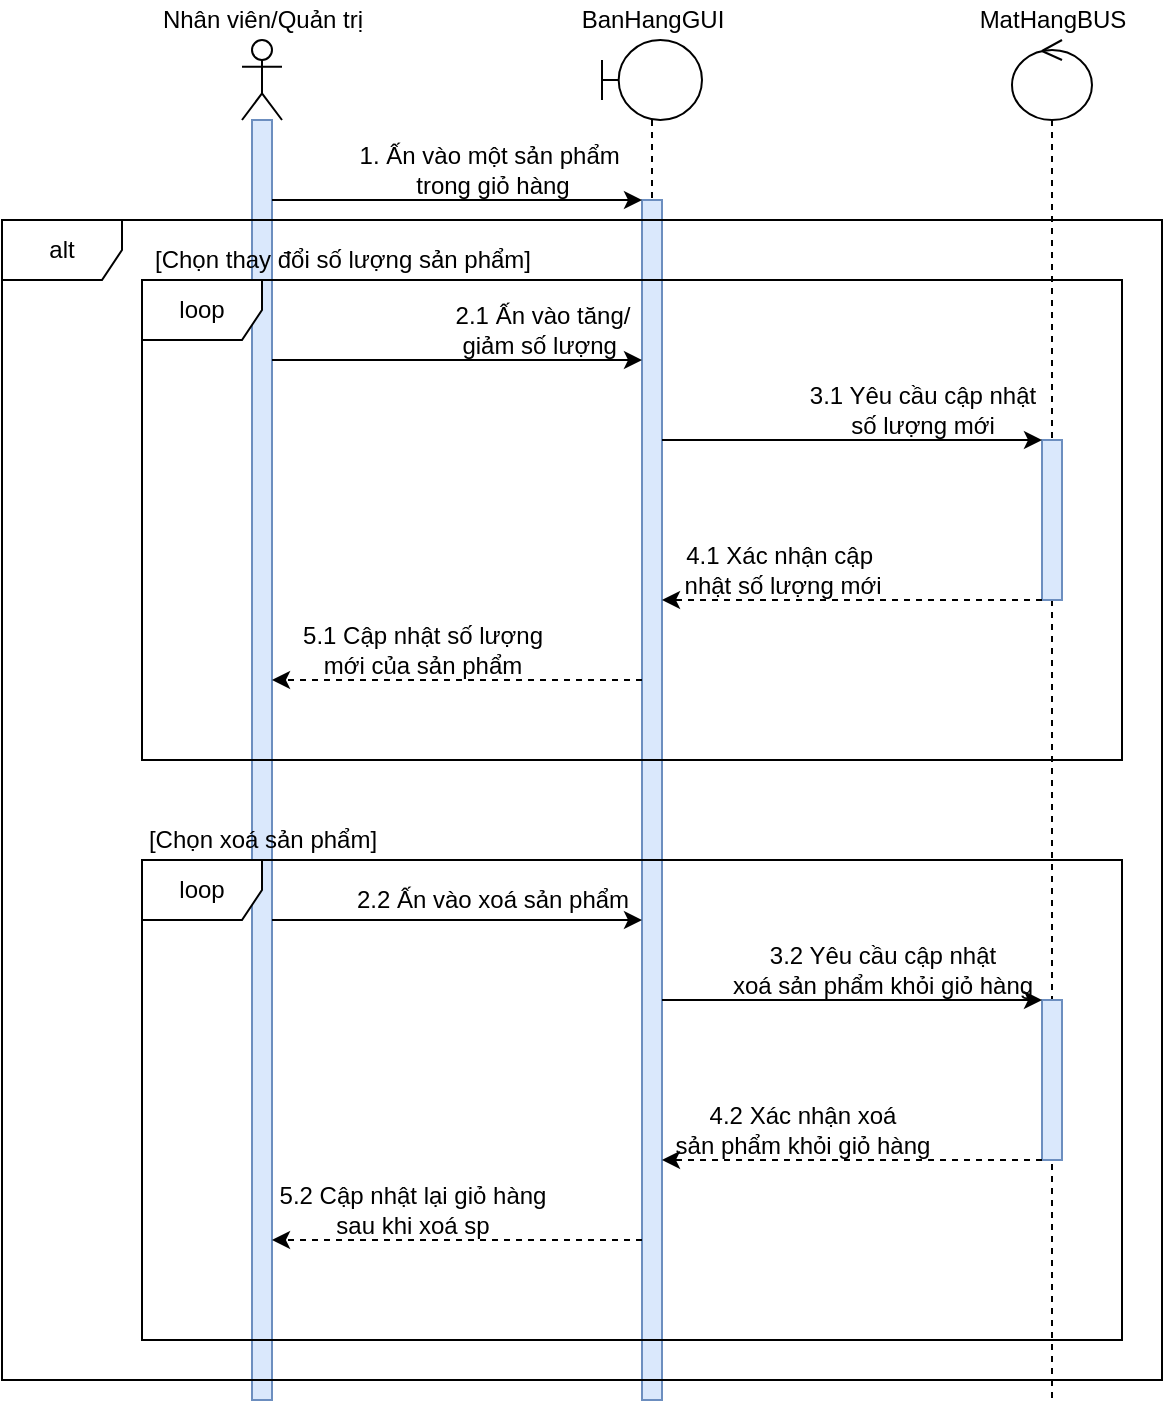 <mxfile version="16.5.1" type="device"><diagram id="u0hKsZXPfIuquh2E1AJ1" name="Page-1"><mxGraphModel dx="903" dy="599" grid="1" gridSize="10" guides="1" tooltips="1" connect="1" arrows="1" fold="1" page="1" pageScale="1" pageWidth="850" pageHeight="1100" math="0" shadow="0"><root><mxCell id="0"/><mxCell id="1" parent="0"/><mxCell id="mASayGv8R-fwNBCp4ERM-1" value="" style="shape=umlLifeline;participant=umlActor;perimeter=lifelinePerimeter;whiteSpace=wrap;html=1;container=1;collapsible=0;recursiveResize=0;verticalAlign=top;spacingTop=36;outlineConnect=0;" vertex="1" parent="1"><mxGeometry x="130" y="280" width="20" height="680" as="geometry"/></mxCell><mxCell id="mASayGv8R-fwNBCp4ERM-2" value="" style="html=1;points=[];perimeter=orthogonalPerimeter;fillColor=#dae8fc;strokeColor=#6c8ebf;" vertex="1" parent="mASayGv8R-fwNBCp4ERM-1"><mxGeometry x="5" y="40" width="10" height="640" as="geometry"/></mxCell><mxCell id="mASayGv8R-fwNBCp4ERM-3" value="Nhân viên/Quản trị" style="text;html=1;align=center;verticalAlign=middle;resizable=0;points=[];autosize=1;strokeColor=none;fillColor=none;" vertex="1" parent="1"><mxGeometry x="80" y="260" width="120" height="20" as="geometry"/></mxCell><mxCell id="mASayGv8R-fwNBCp4ERM-4" value="" style="shape=umlLifeline;participant=umlBoundary;perimeter=lifelinePerimeter;whiteSpace=wrap;html=1;container=1;collapsible=0;recursiveResize=0;verticalAlign=top;spacingTop=36;outlineConnect=0;" vertex="1" parent="1"><mxGeometry x="310" y="280" width="50" height="680" as="geometry"/></mxCell><mxCell id="mASayGv8R-fwNBCp4ERM-5" value="" style="html=1;points=[];perimeter=orthogonalPerimeter;fillColor=#dae8fc;strokeColor=#6c8ebf;" vertex="1" parent="mASayGv8R-fwNBCp4ERM-4"><mxGeometry x="20" y="80" width="10" height="600" as="geometry"/></mxCell><mxCell id="mASayGv8R-fwNBCp4ERM-7" value="" style="shape=umlLifeline;participant=umlControl;perimeter=lifelinePerimeter;whiteSpace=wrap;html=1;container=1;collapsible=0;recursiveResize=0;verticalAlign=top;spacingTop=36;outlineConnect=0;" vertex="1" parent="1"><mxGeometry x="515" y="280" width="40" height="680" as="geometry"/></mxCell><mxCell id="mASayGv8R-fwNBCp4ERM-8" value="" style="html=1;points=[];perimeter=orthogonalPerimeter;fillColor=#dae8fc;strokeColor=#6c8ebf;" vertex="1" parent="mASayGv8R-fwNBCp4ERM-7"><mxGeometry x="15" y="200" width="10" height="80" as="geometry"/></mxCell><mxCell id="mASayGv8R-fwNBCp4ERM-62" value="" style="html=1;points=[];perimeter=orthogonalPerimeter;fillColor=#dae8fc;strokeColor=#6c8ebf;" vertex="1" parent="mASayGv8R-fwNBCp4ERM-7"><mxGeometry x="15" y="480" width="10" height="80" as="geometry"/></mxCell><mxCell id="mASayGv8R-fwNBCp4ERM-9" value="BanHangGUI" style="text;html=1;align=center;verticalAlign=middle;resizable=0;points=[];autosize=1;strokeColor=none;fillColor=none;" vertex="1" parent="1"><mxGeometry x="290" y="260" width="90" height="20" as="geometry"/></mxCell><mxCell id="mASayGv8R-fwNBCp4ERM-10" value="MatHangBUS" style="text;html=1;align=center;verticalAlign=middle;resizable=0;points=[];autosize=1;strokeColor=none;fillColor=none;" vertex="1" parent="1"><mxGeometry x="490" y="260" width="90" height="20" as="geometry"/></mxCell><mxCell id="mASayGv8R-fwNBCp4ERM-15" style="edgeStyle=orthogonalEdgeStyle;rounded=0;orthogonalLoop=1;jettySize=auto;html=1;" edge="1" parent="1" source="mASayGv8R-fwNBCp4ERM-2" target="mASayGv8R-fwNBCp4ERM-5"><mxGeometry relative="1" as="geometry"><Array as="points"><mxPoint x="260" y="360"/><mxPoint x="260" y="360"/></Array></mxGeometry></mxCell><mxCell id="mASayGv8R-fwNBCp4ERM-16" value="1. Ấn vào một sản phẩm&amp;nbsp;&lt;br&gt;trong giỏ hàng" style="text;html=1;align=center;verticalAlign=middle;resizable=0;points=[];autosize=1;strokeColor=none;fillColor=none;" vertex="1" parent="1"><mxGeometry x="180" y="330" width="150" height="30" as="geometry"/></mxCell><mxCell id="mASayGv8R-fwNBCp4ERM-53" style="edgeStyle=orthogonalEdgeStyle;rounded=0;orthogonalLoop=1;jettySize=auto;html=1;" edge="1" parent="1" source="mASayGv8R-fwNBCp4ERM-2" target="mASayGv8R-fwNBCp4ERM-5"><mxGeometry relative="1" as="geometry"><Array as="points"><mxPoint x="260" y="440"/><mxPoint x="260" y="440"/></Array></mxGeometry></mxCell><mxCell id="mASayGv8R-fwNBCp4ERM-54" value="2.1 Ấn vào tăng/&lt;br&gt;giảm số lượng&amp;nbsp;" style="text;html=1;align=center;verticalAlign=middle;resizable=0;points=[];autosize=1;strokeColor=none;fillColor=none;" vertex="1" parent="1"><mxGeometry x="230" y="410" width="100" height="30" as="geometry"/></mxCell><mxCell id="mASayGv8R-fwNBCp4ERM-55" style="edgeStyle=orthogonalEdgeStyle;rounded=0;orthogonalLoop=1;jettySize=auto;html=1;" edge="1" parent="1" source="mASayGv8R-fwNBCp4ERM-5" target="mASayGv8R-fwNBCp4ERM-8"><mxGeometry relative="1" as="geometry"><Array as="points"><mxPoint x="460" y="480"/><mxPoint x="460" y="480"/></Array></mxGeometry></mxCell><mxCell id="mASayGv8R-fwNBCp4ERM-56" value="3.1 Yêu cầu cập nhật &lt;br&gt;số lượng mới" style="text;html=1;align=center;verticalAlign=middle;resizable=0;points=[];autosize=1;strokeColor=none;fillColor=none;" vertex="1" parent="1"><mxGeometry x="405" y="450" width="130" height="30" as="geometry"/></mxCell><mxCell id="mASayGv8R-fwNBCp4ERM-57" style="edgeStyle=orthogonalEdgeStyle;rounded=0;orthogonalLoop=1;jettySize=auto;html=1;dashed=1;" edge="1" parent="1" source="mASayGv8R-fwNBCp4ERM-8" target="mASayGv8R-fwNBCp4ERM-5"><mxGeometry relative="1" as="geometry"><Array as="points"><mxPoint x="440" y="560"/><mxPoint x="440" y="560"/></Array></mxGeometry></mxCell><mxCell id="mASayGv8R-fwNBCp4ERM-58" value="4.1 Xác nhận cập&amp;nbsp;&lt;br&gt;nhật số lượng mới" style="text;html=1;align=center;verticalAlign=middle;resizable=0;points=[];autosize=1;strokeColor=none;fillColor=none;" vertex="1" parent="1"><mxGeometry x="345" y="530" width="110" height="30" as="geometry"/></mxCell><mxCell id="mASayGv8R-fwNBCp4ERM-59" style="edgeStyle=orthogonalEdgeStyle;rounded=0;orthogonalLoop=1;jettySize=auto;html=1;dashed=1;" edge="1" parent="1" source="mASayGv8R-fwNBCp4ERM-5" target="mASayGv8R-fwNBCp4ERM-2"><mxGeometry relative="1" as="geometry"><Array as="points"><mxPoint x="250" y="600"/><mxPoint x="250" y="600"/></Array></mxGeometry></mxCell><mxCell id="mASayGv8R-fwNBCp4ERM-60" value="5.1 Cập nhật số lượng &lt;br&gt;mới của sản phẩm" style="text;html=1;align=center;verticalAlign=middle;resizable=0;points=[];autosize=1;strokeColor=none;fillColor=none;" vertex="1" parent="1"><mxGeometry x="150" y="570" width="140" height="30" as="geometry"/></mxCell><mxCell id="mASayGv8R-fwNBCp4ERM-61" value="loop" style="shape=umlFrame;whiteSpace=wrap;html=1;" vertex="1" parent="1"><mxGeometry x="80" y="400" width="490" height="240" as="geometry"/></mxCell><mxCell id="mASayGv8R-fwNBCp4ERM-63" style="edgeStyle=orthogonalEdgeStyle;rounded=0;orthogonalLoop=1;jettySize=auto;html=1;" edge="1" parent="1" source="mASayGv8R-fwNBCp4ERM-2" target="mASayGv8R-fwNBCp4ERM-5"><mxGeometry relative="1" as="geometry"><mxPoint x="137.5" y="650.053" as="sourcePoint"/><mxPoint x="322.5" y="650.053" as="targetPoint"/><Array as="points"><mxPoint x="240" y="720"/><mxPoint x="240" y="720"/></Array></mxGeometry></mxCell><mxCell id="mASayGv8R-fwNBCp4ERM-64" value="2.2 Ấn vào xoá sản phẩm" style="text;html=1;align=center;verticalAlign=middle;resizable=0;points=[];autosize=1;strokeColor=none;fillColor=none;" vertex="1" parent="1"><mxGeometry x="180" y="700" width="150" height="20" as="geometry"/></mxCell><mxCell id="mASayGv8R-fwNBCp4ERM-65" style="edgeStyle=orthogonalEdgeStyle;rounded=0;orthogonalLoop=1;jettySize=auto;html=1;" edge="1" parent="1" target="mASayGv8R-fwNBCp4ERM-62" source="mASayGv8R-fwNBCp4ERM-5"><mxGeometry relative="1" as="geometry"><mxPoint x="332.5" y="690.053" as="sourcePoint"/><Array as="points"><mxPoint x="440" y="760"/><mxPoint x="440" y="760"/></Array></mxGeometry></mxCell><mxCell id="mASayGv8R-fwNBCp4ERM-66" value="3.2 Yêu cầu cập nhật &lt;br&gt;xoá sản phẩm khỏi giỏ hàng" style="text;html=1;align=center;verticalAlign=middle;resizable=0;points=[];autosize=1;strokeColor=none;fillColor=none;" vertex="1" parent="1"><mxGeometry x="365" y="730" width="170" height="30" as="geometry"/></mxCell><mxCell id="mASayGv8R-fwNBCp4ERM-67" style="edgeStyle=orthogonalEdgeStyle;rounded=0;orthogonalLoop=1;jettySize=auto;html=1;dashed=1;" edge="1" parent="1" source="mASayGv8R-fwNBCp4ERM-62" target="mASayGv8R-fwNBCp4ERM-5"><mxGeometry relative="1" as="geometry"><mxPoint x="332.5" y="770.053" as="targetPoint"/><Array as="points"><mxPoint x="430" y="840"/><mxPoint x="430" y="840"/></Array></mxGeometry></mxCell><mxCell id="mASayGv8R-fwNBCp4ERM-68" value="4.2 Xác nhận xoá&lt;br&gt;sản phẩm khỏi giỏ hàng" style="text;html=1;align=center;verticalAlign=middle;resizable=0;points=[];autosize=1;strokeColor=none;fillColor=none;" vertex="1" parent="1"><mxGeometry x="340" y="810" width="140" height="30" as="geometry"/></mxCell><mxCell id="mASayGv8R-fwNBCp4ERM-69" style="edgeStyle=orthogonalEdgeStyle;rounded=0;orthogonalLoop=1;jettySize=auto;html=1;dashed=1;" edge="1" parent="1" source="mASayGv8R-fwNBCp4ERM-5" target="mASayGv8R-fwNBCp4ERM-2"><mxGeometry relative="1" as="geometry"><mxPoint x="322.5" y="810.053" as="sourcePoint"/><mxPoint x="137.5" y="810.053" as="targetPoint"/><Array as="points"><mxPoint x="240" y="880"/><mxPoint x="240" y="880"/></Array></mxGeometry></mxCell><mxCell id="mASayGv8R-fwNBCp4ERM-70" value="5.2 Cập nhật lại giỏ hàng&lt;br&gt;sau khi xoá sp" style="text;html=1;align=center;verticalAlign=middle;resizable=0;points=[];autosize=1;strokeColor=none;fillColor=none;" vertex="1" parent="1"><mxGeometry x="140" y="850" width="150" height="30" as="geometry"/></mxCell><mxCell id="mASayGv8R-fwNBCp4ERM-72" value="loop" style="shape=umlFrame;whiteSpace=wrap;html=1;" vertex="1" parent="1"><mxGeometry x="80" y="690" width="490" height="240" as="geometry"/></mxCell><mxCell id="mASayGv8R-fwNBCp4ERM-73" value="alt" style="shape=umlFrame;whiteSpace=wrap;html=1;" vertex="1" parent="1"><mxGeometry x="10" y="370" width="580" height="580" as="geometry"/></mxCell><mxCell id="mASayGv8R-fwNBCp4ERM-74" value="[Chọn thay đổi số lượng sản phẩm]" style="text;html=1;align=center;verticalAlign=middle;resizable=0;points=[];autosize=1;strokeColor=none;fillColor=none;" vertex="1" parent="1"><mxGeometry x="80" y="380" width="200" height="20" as="geometry"/></mxCell><mxCell id="mASayGv8R-fwNBCp4ERM-75" value="[Chọn xoá sản phẩm]" style="text;html=1;align=center;verticalAlign=middle;resizable=0;points=[];autosize=1;strokeColor=none;fillColor=none;" vertex="1" parent="1"><mxGeometry x="75" y="670" width="130" height="20" as="geometry"/></mxCell></root></mxGraphModel></diagram></mxfile>